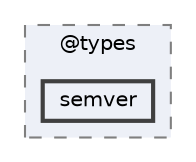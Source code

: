 digraph "pkiclassroomrescheduler/src/main/frontend/node_modules/@types/semver"
{
 // LATEX_PDF_SIZE
  bgcolor="transparent";
  edge [fontname=Helvetica,fontsize=10,labelfontname=Helvetica,labelfontsize=10];
  node [fontname=Helvetica,fontsize=10,shape=box,height=0.2,width=0.4];
  compound=true
  subgraph clusterdir_4e994157bc6d0b5f80f6b9b3b1e8b410 {
    graph [ bgcolor="#edf0f7", pencolor="grey50", label="@types", fontname=Helvetica,fontsize=10 style="filled,dashed", URL="dir_4e994157bc6d0b5f80f6b9b3b1e8b410.html",tooltip=""]
  dir_7680c33ba2ad8a9bbafeb305b5d25f5c [label="semver", fillcolor="#edf0f7", color="grey25", style="filled,bold", URL="dir_7680c33ba2ad8a9bbafeb305b5d25f5c.html",tooltip=""];
  }
}
